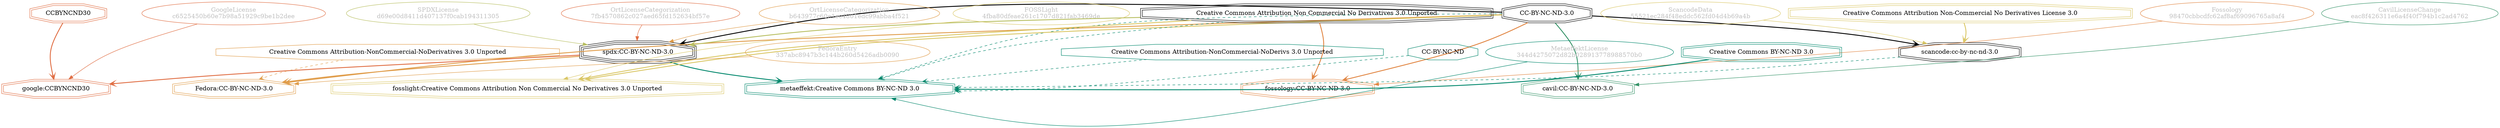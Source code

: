 strict digraph {
    node [shape=box];
    graph [splines=curved];
    931 [label="SPDXLicense\nd69e00d8411d407137f0cab194311305"
        ,fontcolor=gray
        ,color="#b8bf62"
        ,fillcolor="beige;1"
        ,shape=ellipse];
    932 [label="spdx:CC-BY-NC-ND-3.0"
        ,shape=tripleoctagon];
    933 [label="CC-BY-NC-ND-3.0"
        ,shape=doubleoctagon];
    934 [label="Creative Commons Attribution Non Commercial No Derivatives 3.0 Unported"
        ,shape=doubleoctagon];
    5399 [label="GoogleLicense\nc6525450b60e7b98a51929c9be1b2dee"
         ,fontcolor=gray
         ,color="#e06f45"
         ,fillcolor="beige;1"
         ,shape=ellipse];
    5400 [label="google:CCBYNCND30"
         ,color="#e06f45"
         ,shape=doubleoctagon];
    5401 [label=CCBYNCND30
         ,color="#e06f45"
         ,shape=doubleoctagon];
    6124 [label="FedoraEntry\n337abc8947b3c144b260d5426adb0090"
         ,fontcolor=gray
         ,color="#e09d4b"
         ,fillcolor="beige;1"
         ,shape=ellipse];
    6125 [label="Fedora:CC-BY-NC-ND-3.0"
         ,color="#e09d4b"
         ,shape=doubleoctagon];
    6126 [label="Creative Commons Attribution-NonCommercial-NoDerivatives 3.0 Unported"
         ,color="#e09d4b"
         ,shape=octagon];
    13354 [label="ScancodeData\n55521ec284f48eddc562fd04d4b69a4b"
          ,fontcolor=gray
          ,color="#dac767"
          ,fillcolor="beige;1"
          ,shape=ellipse];
    13355 [label="scancode:cc-by-nc-nd-3.0"
          ,shape=doubleoctagon];
    13356 [label="Creative Commons Attribution Non-Commercial No Derivatives License 3.0"
          ,color="#dac767"
          ,shape=doubleoctagon];
    26835 [label="Fossology\n98470cbbcdfc62af8af69096765a8af4"
          ,fontcolor=gray
          ,color="#e18745"
          ,fillcolor="beige;1"
          ,shape=ellipse];
    26836 [label="fossology:CC-BY-NC-ND-3.0"
          ,color="#e18745"
          ,shape=doubleoctagon];
    28582 [label="OrtLicenseCategorization\n7fb4570862c027aed65fd152634bf57e"
          ,fontcolor=gray
          ,color="#e06f45"
          ,fillcolor="beige;1"
          ,shape=ellipse];
    35413 [label="OrtLicenseCategorization\nb643977c60e1ec4801edc99abba4f521"
          ,fontcolor=gray
          ,color="#e09d4b"
          ,fillcolor="beige;1"
          ,shape=ellipse];
    36571 [label="CavilLicenseChange\neac8f426311e6a4f40f794b1c2ad4762"
          ,fontcolor=gray
          ,color="#379469"
          ,fillcolor="beige;1"
          ,shape=ellipse];
    36572 [label="cavil:CC-BY-NC-ND-3.0"
          ,color="#379469"
          ,shape=doubleoctagon];
    40205 [label="CC-BY-NC-ND"
          ,color="#00876c"
          ,shape=octagon];
    40206 [label="MetaeffektLicense\n344d4275072d82b028913778988570b0"
          ,fontcolor=gray
          ,color="#00876c"
          ,fillcolor="beige;1"
          ,shape=ellipse];
    40207 [label="metaeffekt:Creative Commons BY-NC-ND 3.0"
          ,color="#00876c"
          ,shape=doubleoctagon];
    40208 [label="Creative Commons BY-NC-ND 3.0"
          ,color="#00876c"
          ,shape=doubleoctagon];
    40209 [label="Creative Commons Attribution-NonCommercial-NoDerivs 3.0 Unported"
          ,color="#00876c"
          ,shape=octagon];
    51149 [label="FOSSLight\n4fba80dfeae261c1707d821fab3469de"
          ,fontcolor=gray
          ,color="#dac767"
          ,fillcolor="beige;1"
          ,shape=ellipse];
    51150 [label="fosslight:Creative Commons Attribution Non Commercial No Derivatives 3.0 Unported"
          ,color="#dac767"
          ,shape=doubleoctagon];
    931 -> 932 [weight=0.5
               ,color="#b8bf62"];
    932 -> 5400 [style=bold
                ,arrowhead=vee
                ,weight=0.7
                ,color="#e06f45"];
    932 -> 6125 [style=bold
                ,arrowhead=vee
                ,weight=0.7
                ,color="#e09d4b"];
    932 -> 40207 [style=bold
                 ,arrowhead=vee
                 ,weight=0.7
                 ,color="#00876c"];
    933 -> 932 [style=bold
               ,arrowhead=vee
               ,weight=0.7];
    933 -> 6125 [style=bold
                ,arrowhead=vee
                ,weight=0.7
                ,color="#e09d4b"];
    933 -> 13355 [style=bold
                 ,arrowhead=vee
                 ,weight=0.7];
    933 -> 26836 [style=bold
                 ,arrowhead=vee
                 ,weight=0.7
                 ,color="#e18745"];
    933 -> 36572 [style=bold
                 ,arrowhead=vee
                 ,weight=0.7
                 ,color="#379469"];
    933 -> 36572 [style=bold
                 ,arrowhead=vee
                 ,weight=0.7
                 ,color="#379469"];
    933 -> 40207 [style=dashed
                 ,arrowhead=vee
                 ,weight=0.5
                 ,color="#00876c"];
    933 -> 51150 [style=bold
                 ,arrowhead=vee
                 ,weight=0.7
                 ,color="#dac767"];
    934 -> 932 [style=bold
               ,arrowhead=vee
               ,weight=0.7
               ,color="#b8bf62"];
    934 -> 26836 [style=bold
                 ,arrowhead=vee
                 ,weight=0.7
                 ,color="#e18745"];
    934 -> 40207 [style=dashed
                 ,arrowhead=vee
                 ,weight=0.5
                 ,color="#00876c"];
    934 -> 51150 [style=bold
                 ,arrowhead=vee
                 ,weight=0.7
                 ,color="#dac767"];
    5399 -> 5400 [weight=0.5
                 ,color="#e06f45"];
    5401 -> 5400 [style=bold
                 ,arrowhead=vee
                 ,weight=0.7
                 ,color="#e06f45"];
    6124 -> 6125 [weight=0.5
                 ,color="#e09d4b"];
    6126 -> 6125 [style=dashed
                 ,arrowhead=vee
                 ,weight=0.5
                 ,color="#e09d4b"];
    13354 -> 13355 [weight=0.5
                   ,color="#dac767"];
    13355 -> 40207 [style=dashed
                   ,arrowhead=vee
                   ,weight=0.5
                   ,color="#00876c"];
    13356 -> 13355 [style=bold
                   ,arrowhead=vee
                   ,weight=0.7
                   ,color="#dac767"];
    26835 -> 26836 [weight=0.5
                   ,color="#e18745"];
    28582 -> 932 [weight=0.5
                 ,color="#e06f45"];
    35413 -> 932 [weight=0.5
                 ,color="#e09d4b"];
    36571 -> 36572 [weight=0.5
                   ,color="#379469"];
    40205 -> 40207 [style=dashed
                   ,arrowhead=vee
                   ,weight=0.5
                   ,color="#00876c"];
    40206 -> 40207 [weight=0.5
                   ,color="#00876c"];
    40208 -> 40207 [style=bold
                   ,arrowhead=vee
                   ,weight=0.7
                   ,color="#00876c"];
    40209 -> 40207 [style=dashed
                   ,arrowhead=vee
                   ,weight=0.5
                   ,color="#00876c"];
    51149 -> 51150 [weight=0.5
                   ,color="#dac767"];
}
